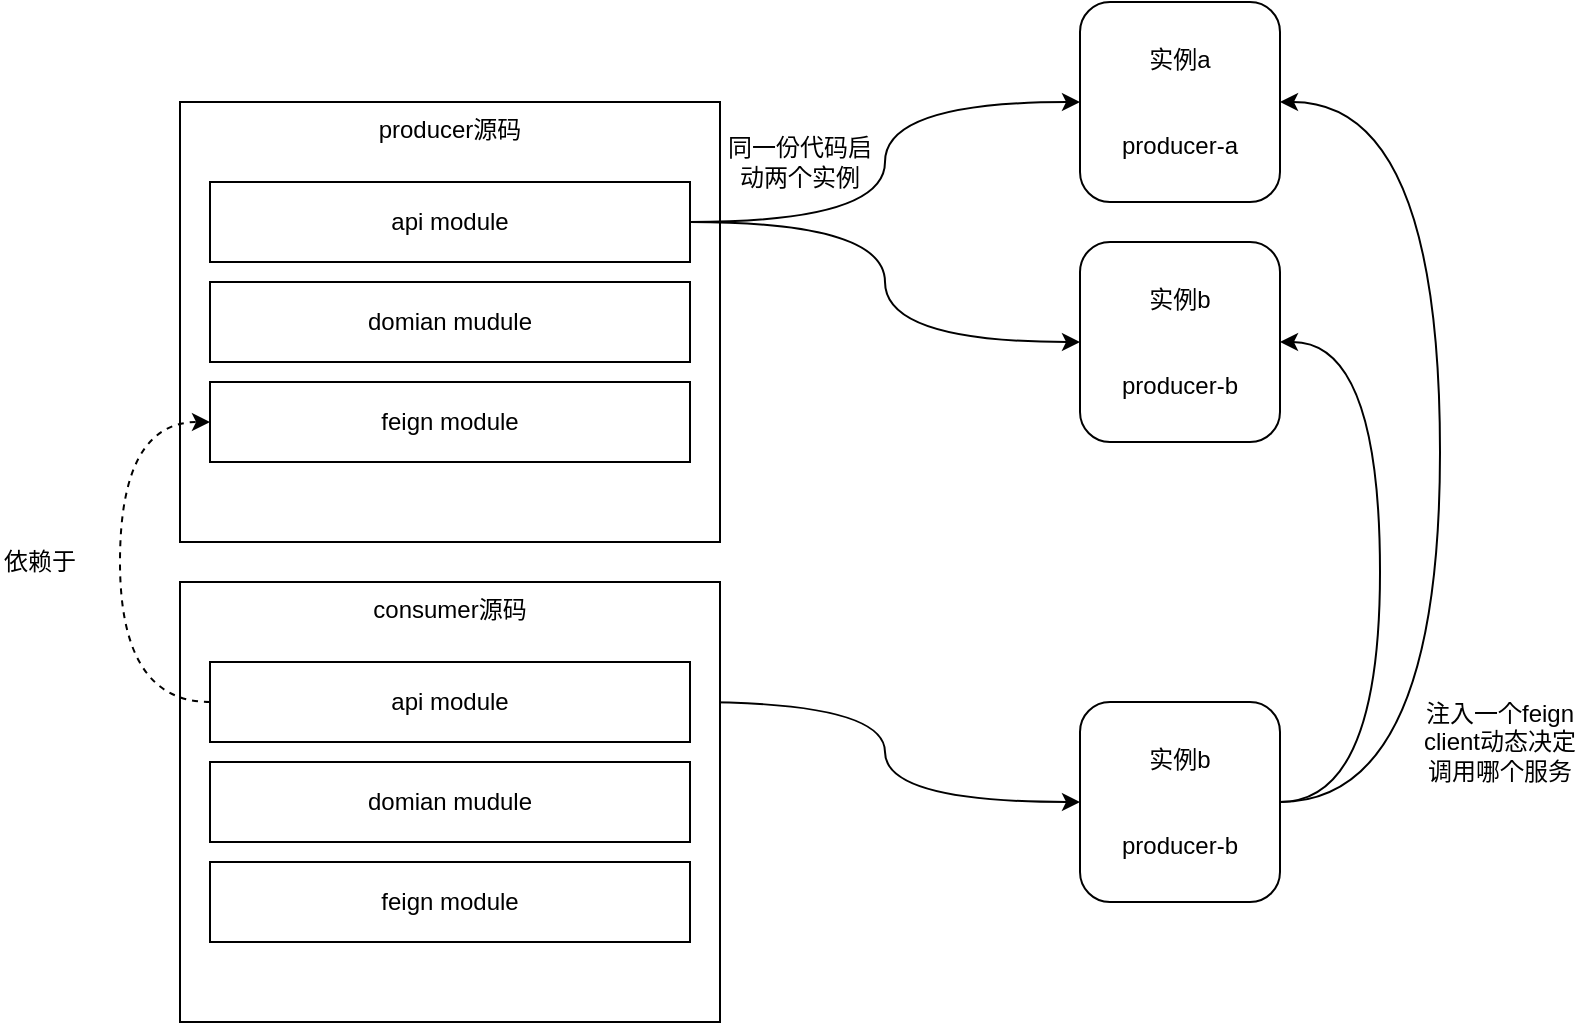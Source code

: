 <mxfile version="12.6.5" type="device"><diagram id="M-AWlumVjlnEFoJ2R_tc" name="Page-1"><mxGraphModel dx="1024" dy="592" grid="1" gridSize="10" guides="1" tooltips="1" connect="1" arrows="1" fold="1" page="1" pageScale="1" pageWidth="2339" pageHeight="3300" math="0" shadow="0"><root><mxCell id="0"/><mxCell id="1" parent="0"/><mxCell id="zJEZiKd6kwqCQsuUK_Gh-1" value="producer源码" style="rounded=0;whiteSpace=wrap;html=1;verticalAlign=top;" vertex="1" parent="1"><mxGeometry x="170" y="70" width="270" height="220" as="geometry"/></mxCell><mxCell id="zJEZiKd6kwqCQsuUK_Gh-2" value="api module" style="rounded=0;whiteSpace=wrap;html=1;" vertex="1" parent="1"><mxGeometry x="185" y="110" width="240" height="40" as="geometry"/></mxCell><mxCell id="zJEZiKd6kwqCQsuUK_Gh-3" value="domian mudule" style="rounded=0;whiteSpace=wrap;html=1;" vertex="1" parent="1"><mxGeometry x="185" y="160" width="240" height="40" as="geometry"/></mxCell><mxCell id="zJEZiKd6kwqCQsuUK_Gh-4" value="feign module" style="rounded=0;whiteSpace=wrap;html=1;" vertex="1" parent="1"><mxGeometry x="185" y="210" width="240" height="40" as="geometry"/></mxCell><mxCell id="zJEZiKd6kwqCQsuUK_Gh-19" style="edgeStyle=orthogonalEdgeStyle;curved=1;rounded=0;orthogonalLoop=1;jettySize=auto;html=1;entryX=0;entryY=0.5;entryDx=0;entryDy=0;exitX=1;exitY=0.5;exitDx=0;exitDy=0;" edge="1" parent="1" source="zJEZiKd6kwqCQsuUK_Gh-6" target="zJEZiKd6kwqCQsuUK_Gh-18"><mxGeometry relative="1" as="geometry"/></mxCell><mxCell id="zJEZiKd6kwqCQsuUK_Gh-5" value="consumer源码" style="rounded=0;whiteSpace=wrap;html=1;verticalAlign=top;" vertex="1" parent="1"><mxGeometry x="170" y="310" width="270" height="220" as="geometry"/></mxCell><mxCell id="zJEZiKd6kwqCQsuUK_Gh-10" style="edgeStyle=orthogonalEdgeStyle;rounded=0;orthogonalLoop=1;jettySize=auto;html=1;entryX=0;entryY=0.5;entryDx=0;entryDy=0;curved=1;dashed=1;" edge="1" parent="1" source="zJEZiKd6kwqCQsuUK_Gh-6" target="zJEZiKd6kwqCQsuUK_Gh-4"><mxGeometry relative="1" as="geometry"><Array as="points"><mxPoint x="140" y="370"/><mxPoint x="140" y="230"/></Array></mxGeometry></mxCell><mxCell id="zJEZiKd6kwqCQsuUK_Gh-6" value="api module" style="rounded=0;whiteSpace=wrap;html=1;" vertex="1" parent="1"><mxGeometry x="185" y="350" width="240" height="40" as="geometry"/></mxCell><mxCell id="zJEZiKd6kwqCQsuUK_Gh-7" value="domian mudule" style="rounded=0;whiteSpace=wrap;html=1;" vertex="1" parent="1"><mxGeometry x="185" y="400" width="240" height="40" as="geometry"/></mxCell><mxCell id="zJEZiKd6kwqCQsuUK_Gh-8" value="feign module" style="rounded=0;whiteSpace=wrap;html=1;" vertex="1" parent="1"><mxGeometry x="185" y="450" width="240" height="40" as="geometry"/></mxCell><mxCell id="zJEZiKd6kwqCQsuUK_Gh-11" value="依赖于" style="text;html=1;strokeColor=none;fillColor=none;align=center;verticalAlign=middle;whiteSpace=wrap;rounded=0;" vertex="1" parent="1"><mxGeometry x="80" y="290" width="40" height="20" as="geometry"/></mxCell><mxCell id="zJEZiKd6kwqCQsuUK_Gh-12" value="实例a&lt;br&gt;&lt;br&gt;&lt;br&gt;producer-a" style="rounded=1;whiteSpace=wrap;html=1;" vertex="1" parent="1"><mxGeometry x="620" y="20" width="100" height="100" as="geometry"/></mxCell><mxCell id="zJEZiKd6kwqCQsuUK_Gh-13" value="实例b&lt;br&gt;&lt;br&gt;&lt;br&gt;producer-b" style="rounded=1;whiteSpace=wrap;html=1;" vertex="1" parent="1"><mxGeometry x="620" y="140" width="100" height="100" as="geometry"/></mxCell><mxCell id="zJEZiKd6kwqCQsuUK_Gh-17" value="同一份代码启动两个实例" style="text;html=1;strokeColor=none;fillColor=none;align=center;verticalAlign=middle;whiteSpace=wrap;rounded=0;" vertex="1" parent="1"><mxGeometry x="440" y="90" width="80" height="20" as="geometry"/></mxCell><mxCell id="zJEZiKd6kwqCQsuUK_Gh-20" style="edgeStyle=orthogonalEdgeStyle;curved=1;rounded=0;orthogonalLoop=1;jettySize=auto;html=1;entryX=1;entryY=0.5;entryDx=0;entryDy=0;" edge="1" parent="1" source="zJEZiKd6kwqCQsuUK_Gh-18" target="zJEZiKd6kwqCQsuUK_Gh-12"><mxGeometry relative="1" as="geometry"><Array as="points"><mxPoint x="800" y="420"/><mxPoint x="800" y="70"/></Array></mxGeometry></mxCell><mxCell id="zJEZiKd6kwqCQsuUK_Gh-21" style="edgeStyle=orthogonalEdgeStyle;curved=1;rounded=0;orthogonalLoop=1;jettySize=auto;html=1;entryX=1;entryY=0.5;entryDx=0;entryDy=0;" edge="1" parent="1" source="zJEZiKd6kwqCQsuUK_Gh-18" target="zJEZiKd6kwqCQsuUK_Gh-13"><mxGeometry relative="1" as="geometry"><Array as="points"><mxPoint x="770" y="420"/><mxPoint x="770" y="190"/></Array></mxGeometry></mxCell><mxCell id="zJEZiKd6kwqCQsuUK_Gh-18" value="实例b&lt;br&gt;&lt;br&gt;&lt;br&gt;producer-b" style="rounded=1;whiteSpace=wrap;html=1;" vertex="1" parent="1"><mxGeometry x="620" y="370" width="100" height="100" as="geometry"/></mxCell><mxCell id="zJEZiKd6kwqCQsuUK_Gh-14" style="edgeStyle=orthogonalEdgeStyle;curved=1;rounded=0;orthogonalLoop=1;jettySize=auto;html=1;exitX=1;exitY=0.5;exitDx=0;exitDy=0;" edge="1" parent="1" source="zJEZiKd6kwqCQsuUK_Gh-2" target="zJEZiKd6kwqCQsuUK_Gh-12"><mxGeometry relative="1" as="geometry"/></mxCell><mxCell id="zJEZiKd6kwqCQsuUK_Gh-15" style="edgeStyle=orthogonalEdgeStyle;curved=1;rounded=0;orthogonalLoop=1;jettySize=auto;html=1;exitX=1;exitY=0.5;exitDx=0;exitDy=0;" edge="1" parent="1" source="zJEZiKd6kwqCQsuUK_Gh-2" target="zJEZiKd6kwqCQsuUK_Gh-13"><mxGeometry relative="1" as="geometry"/></mxCell><mxCell id="zJEZiKd6kwqCQsuUK_Gh-22" value="注入一个feign client动态决定调用哪个服务" style="text;html=1;strokeColor=none;fillColor=none;align=center;verticalAlign=middle;whiteSpace=wrap;rounded=0;" vertex="1" parent="1"><mxGeometry x="790" y="380" width="80" height="20" as="geometry"/></mxCell></root></mxGraphModel></diagram></mxfile>